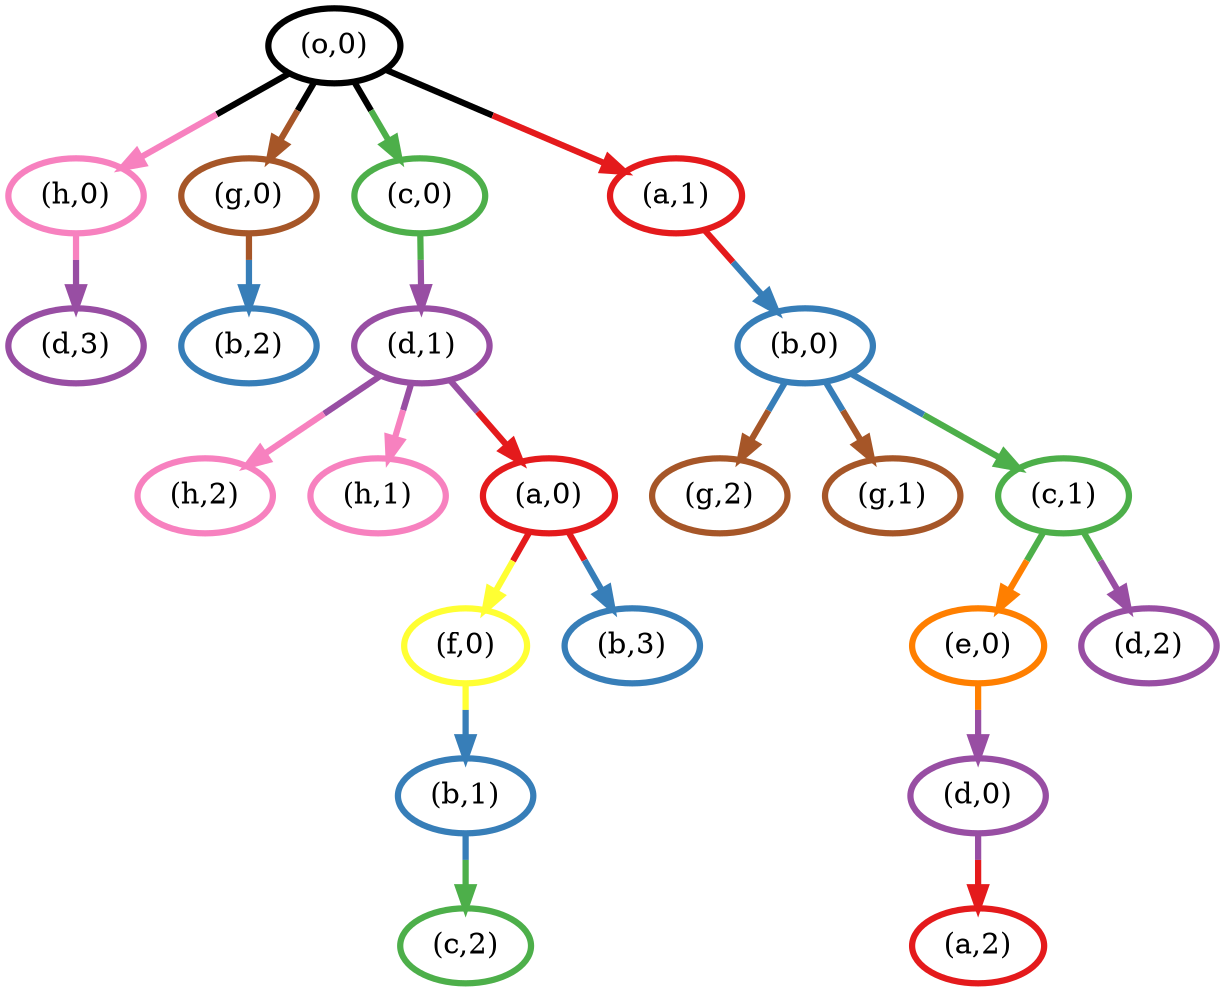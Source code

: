 digraph G {
	22 [penwidth=3,colorscheme=set19,color=11,label="(o,0)"]
	21 [penwidth=3,colorscheme=set19,color=4,label="(d,3)"]
	20 [penwidth=3,colorscheme=set19,color=8,label="(h,0)"]
	19 [penwidth=3,colorscheme=set19,color=2,label="(b,2)"]
	18 [penwidth=3,colorscheme=set19,color=7,label="(g,0)"]
	17 [penwidth=3,colorscheme=set19,color=8,label="(h,2)"]
	16 [penwidth=3,colorscheme=set19,color=8,label="(h,1)"]
	15 [penwidth=3,colorscheme=set19,color=1,label="(a,2)"]
	14 [penwidth=3,colorscheme=set19,color=4,label="(d,0)"]
	13 [penwidth=3,colorscheme=set19,color=5,label="(e,0)"]
	12 [penwidth=3,colorscheme=set19,color=4,label="(d,2)"]
	11 [penwidth=3,colorscheme=set19,color=4,label="(d,1)"]
	10 [penwidth=3,colorscheme=set19,color=3,label="(c,0)"]
	9 [penwidth=3,colorscheme=set19,color=3,label="(c,2)"]
	8 [penwidth=3,colorscheme=set19,color=2,label="(b,1)"]
	7 [penwidth=3,colorscheme=set19,color=7,label="(g,2)"]
	6 [penwidth=3,colorscheme=set19,color=7,label="(g,1)"]
	5 [penwidth=3,colorscheme=set19,color=3,label="(c,1)"]
	4 [penwidth=3,colorscheme=set19,color=2,label="(b,0)"]
	3 [penwidth=3,colorscheme=set19,color=1,label="(a,1)"]
	2 [penwidth=3,colorscheme=set19,color=6,label="(f,0)"]
	1 [penwidth=3,colorscheme=set19,color=2,label="(b,3)"]
	0 [penwidth=3,colorscheme=set19,color=1,label="(a,0)"]
	22 -> 20 [penwidth=3,colorscheme=set19,color="11;0.5:8"]
	22 -> 18 [penwidth=3,colorscheme=set19,color="11;0.5:7"]
	22 -> 10 [penwidth=3,colorscheme=set19,color="11;0.5:3"]
	22 -> 3 [penwidth=3,colorscheme=set19,color="11;0.5:1"]
	20 -> 21 [penwidth=3,colorscheme=set19,color="8;0.5:4"]
	18 -> 19 [penwidth=3,colorscheme=set19,color="7;0.5:2"]
	14 -> 15 [penwidth=3,colorscheme=set19,color="4;0.5:1"]
	13 -> 14 [penwidth=3,colorscheme=set19,color="5;0.5:4"]
	11 -> 17 [penwidth=3,colorscheme=set19,color="4;0.5:8"]
	11 -> 16 [penwidth=3,colorscheme=set19,color="4;0.5:8"]
	11 -> 0 [penwidth=3,colorscheme=set19,color="4;0.5:1"]
	10 -> 11 [penwidth=3,colorscheme=set19,color="3;0.5:4"]
	8 -> 9 [penwidth=3,colorscheme=set19,color="2;0.5:3"]
	5 -> 13 [penwidth=3,colorscheme=set19,color="3;0.5:5"]
	5 -> 12 [penwidth=3,colorscheme=set19,color="3;0.5:4"]
	4 -> 7 [penwidth=3,colorscheme=set19,color="2;0.5:7"]
	4 -> 6 [penwidth=3,colorscheme=set19,color="2;0.5:7"]
	4 -> 5 [penwidth=3,colorscheme=set19,color="2;0.5:3"]
	3 -> 4 [penwidth=3,colorscheme=set19,color="1;0.5:2"]
	2 -> 8 [penwidth=3,colorscheme=set19,color="6;0.5:2"]
	0 -> 2 [penwidth=3,colorscheme=set19,color="1;0.5:6"]
	0 -> 1 [penwidth=3,colorscheme=set19,color="1;0.5:2"]
}